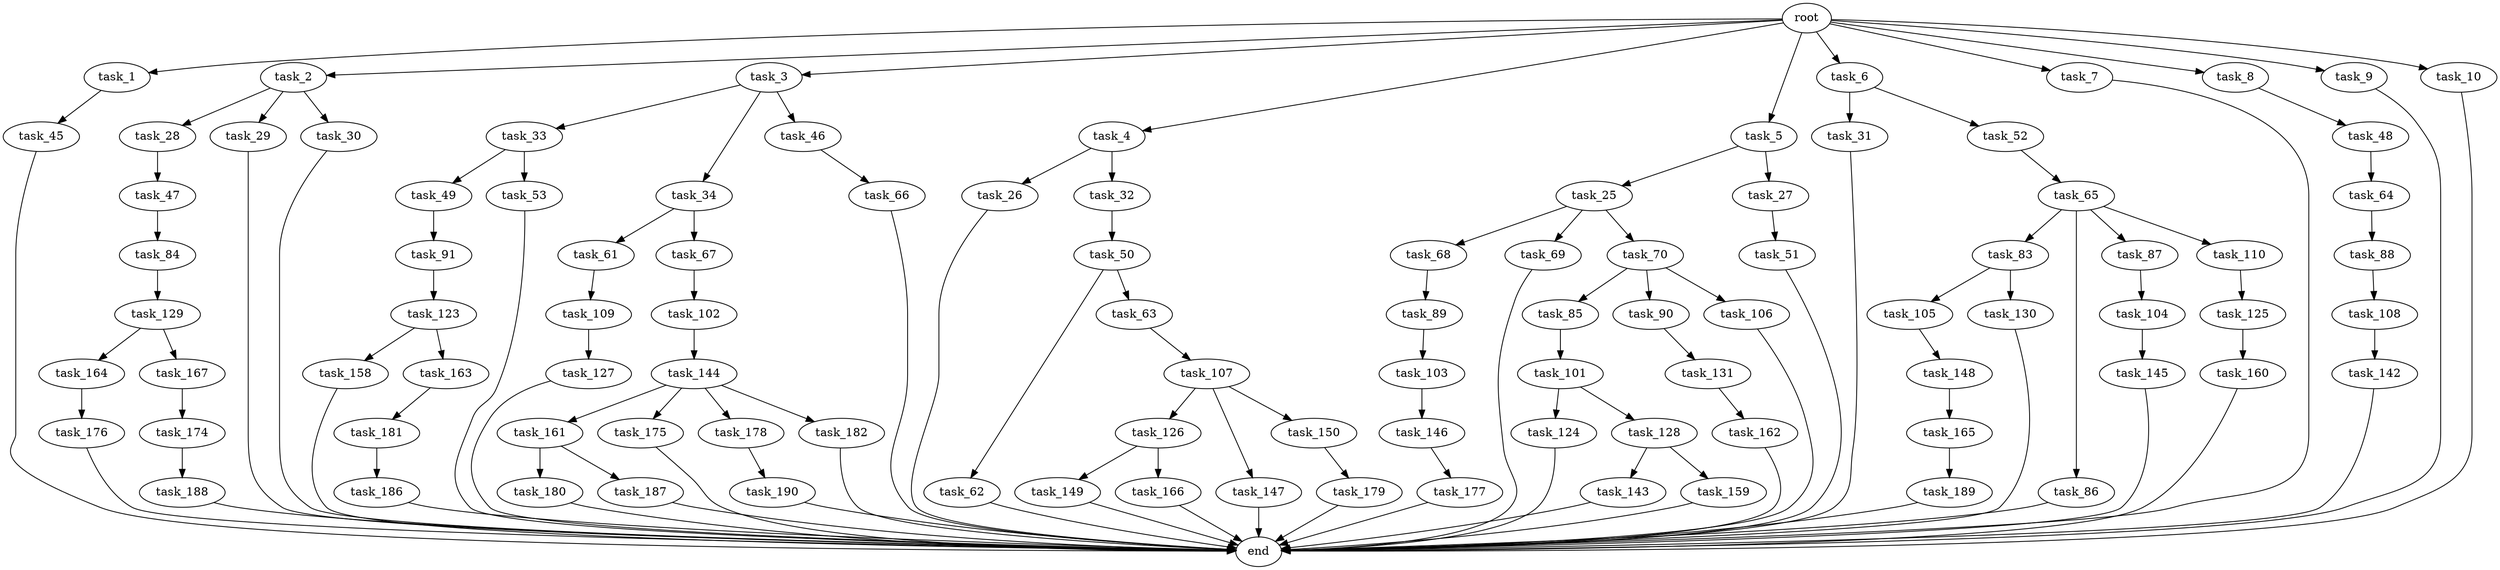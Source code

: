 digraph G {
  root [size="0.000000"];
  task_1 [size="1024.000000"];
  task_2 [size="1024.000000"];
  task_3 [size="1024.000000"];
  task_4 [size="1024.000000"];
  task_5 [size="1024.000000"];
  task_6 [size="1024.000000"];
  task_7 [size="1024.000000"];
  task_8 [size="1024.000000"];
  task_9 [size="1024.000000"];
  task_10 [size="1024.000000"];
  task_25 [size="858993459200.000000"];
  task_26 [size="137438953472.000000"];
  task_27 [size="858993459200.000000"];
  task_28 [size="858993459200.000000"];
  task_29 [size="858993459200.000000"];
  task_30 [size="858993459200.000000"];
  task_31 [size="309237645312.000000"];
  task_32 [size="137438953472.000000"];
  task_33 [size="214748364800.000000"];
  task_34 [size="214748364800.000000"];
  task_45 [size="34359738368.000000"];
  task_46 [size="214748364800.000000"];
  task_47 [size="77309411328.000000"];
  task_48 [size="214748364800.000000"];
  task_49 [size="858993459200.000000"];
  task_50 [size="549755813888.000000"];
  task_51 [size="77309411328.000000"];
  task_52 [size="309237645312.000000"];
  task_53 [size="858993459200.000000"];
  task_61 [size="214748364800.000000"];
  task_62 [size="420906795008.000000"];
  task_63 [size="420906795008.000000"];
  task_64 [size="549755813888.000000"];
  task_65 [size="77309411328.000000"];
  task_66 [size="420906795008.000000"];
  task_67 [size="214748364800.000000"];
  task_68 [size="214748364800.000000"];
  task_69 [size="214748364800.000000"];
  task_70 [size="214748364800.000000"];
  task_83 [size="858993459200.000000"];
  task_84 [size="77309411328.000000"];
  task_85 [size="34359738368.000000"];
  task_86 [size="858993459200.000000"];
  task_87 [size="858993459200.000000"];
  task_88 [size="858993459200.000000"];
  task_89 [size="309237645312.000000"];
  task_90 [size="34359738368.000000"];
  task_91 [size="420906795008.000000"];
  task_101 [size="858993459200.000000"];
  task_102 [size="309237645312.000000"];
  task_103 [size="137438953472.000000"];
  task_104 [size="549755813888.000000"];
  task_105 [size="420906795008.000000"];
  task_106 [size="34359738368.000000"];
  task_107 [size="549755813888.000000"];
  task_108 [size="214748364800.000000"];
  task_109 [size="137438953472.000000"];
  task_110 [size="858993459200.000000"];
  task_123 [size="420906795008.000000"];
  task_124 [size="77309411328.000000"];
  task_125 [size="34359738368.000000"];
  task_126 [size="420906795008.000000"];
  task_127 [size="420906795008.000000"];
  task_128 [size="77309411328.000000"];
  task_129 [size="309237645312.000000"];
  task_130 [size="420906795008.000000"];
  task_131 [size="420906795008.000000"];
  task_142 [size="77309411328.000000"];
  task_143 [size="34359738368.000000"];
  task_144 [size="549755813888.000000"];
  task_145 [size="137438953472.000000"];
  task_146 [size="77309411328.000000"];
  task_147 [size="420906795008.000000"];
  task_148 [size="695784701952.000000"];
  task_149 [size="858993459200.000000"];
  task_150 [size="420906795008.000000"];
  task_158 [size="420906795008.000000"];
  task_159 [size="34359738368.000000"];
  task_160 [size="309237645312.000000"];
  task_161 [size="34359738368.000000"];
  task_162 [size="549755813888.000000"];
  task_163 [size="420906795008.000000"];
  task_164 [size="858993459200.000000"];
  task_165 [size="137438953472.000000"];
  task_166 [size="858993459200.000000"];
  task_167 [size="858993459200.000000"];
  task_174 [size="858993459200.000000"];
  task_175 [size="34359738368.000000"];
  task_176 [size="137438953472.000000"];
  task_177 [size="309237645312.000000"];
  task_178 [size="34359738368.000000"];
  task_179 [size="214748364800.000000"];
  task_180 [size="214748364800.000000"];
  task_181 [size="77309411328.000000"];
  task_182 [size="34359738368.000000"];
  task_186 [size="420906795008.000000"];
  task_187 [size="214748364800.000000"];
  task_188 [size="420906795008.000000"];
  task_189 [size="695784701952.000000"];
  task_190 [size="309237645312.000000"];
  end [size="0.000000"];

  root -> task_1 [size="1.000000"];
  root -> task_2 [size="1.000000"];
  root -> task_3 [size="1.000000"];
  root -> task_4 [size="1.000000"];
  root -> task_5 [size="1.000000"];
  root -> task_6 [size="1.000000"];
  root -> task_7 [size="1.000000"];
  root -> task_8 [size="1.000000"];
  root -> task_9 [size="1.000000"];
  root -> task_10 [size="1.000000"];
  task_1 -> task_45 [size="33554432.000000"];
  task_2 -> task_28 [size="838860800.000000"];
  task_2 -> task_29 [size="838860800.000000"];
  task_2 -> task_30 [size="838860800.000000"];
  task_3 -> task_33 [size="209715200.000000"];
  task_3 -> task_34 [size="209715200.000000"];
  task_3 -> task_46 [size="209715200.000000"];
  task_4 -> task_26 [size="134217728.000000"];
  task_4 -> task_32 [size="134217728.000000"];
  task_5 -> task_25 [size="838860800.000000"];
  task_5 -> task_27 [size="838860800.000000"];
  task_6 -> task_31 [size="301989888.000000"];
  task_6 -> task_52 [size="301989888.000000"];
  task_7 -> end [size="1.000000"];
  task_8 -> task_48 [size="209715200.000000"];
  task_9 -> end [size="1.000000"];
  task_10 -> end [size="1.000000"];
  task_25 -> task_68 [size="209715200.000000"];
  task_25 -> task_69 [size="209715200.000000"];
  task_25 -> task_70 [size="209715200.000000"];
  task_26 -> end [size="1.000000"];
  task_27 -> task_51 [size="75497472.000000"];
  task_28 -> task_47 [size="75497472.000000"];
  task_29 -> end [size="1.000000"];
  task_30 -> end [size="1.000000"];
  task_31 -> end [size="1.000000"];
  task_32 -> task_50 [size="536870912.000000"];
  task_33 -> task_49 [size="838860800.000000"];
  task_33 -> task_53 [size="838860800.000000"];
  task_34 -> task_61 [size="209715200.000000"];
  task_34 -> task_67 [size="209715200.000000"];
  task_45 -> end [size="1.000000"];
  task_46 -> task_66 [size="411041792.000000"];
  task_47 -> task_84 [size="75497472.000000"];
  task_48 -> task_64 [size="536870912.000000"];
  task_49 -> task_91 [size="411041792.000000"];
  task_50 -> task_62 [size="411041792.000000"];
  task_50 -> task_63 [size="411041792.000000"];
  task_51 -> end [size="1.000000"];
  task_52 -> task_65 [size="75497472.000000"];
  task_53 -> end [size="1.000000"];
  task_61 -> task_109 [size="134217728.000000"];
  task_62 -> end [size="1.000000"];
  task_63 -> task_107 [size="536870912.000000"];
  task_64 -> task_88 [size="838860800.000000"];
  task_65 -> task_83 [size="838860800.000000"];
  task_65 -> task_86 [size="838860800.000000"];
  task_65 -> task_87 [size="838860800.000000"];
  task_65 -> task_110 [size="838860800.000000"];
  task_66 -> end [size="1.000000"];
  task_67 -> task_102 [size="301989888.000000"];
  task_68 -> task_89 [size="301989888.000000"];
  task_69 -> end [size="1.000000"];
  task_70 -> task_85 [size="33554432.000000"];
  task_70 -> task_90 [size="33554432.000000"];
  task_70 -> task_106 [size="33554432.000000"];
  task_83 -> task_105 [size="411041792.000000"];
  task_83 -> task_130 [size="411041792.000000"];
  task_84 -> task_129 [size="301989888.000000"];
  task_85 -> task_101 [size="838860800.000000"];
  task_86 -> end [size="1.000000"];
  task_87 -> task_104 [size="536870912.000000"];
  task_88 -> task_108 [size="209715200.000000"];
  task_89 -> task_103 [size="134217728.000000"];
  task_90 -> task_131 [size="411041792.000000"];
  task_91 -> task_123 [size="411041792.000000"];
  task_101 -> task_124 [size="75497472.000000"];
  task_101 -> task_128 [size="75497472.000000"];
  task_102 -> task_144 [size="536870912.000000"];
  task_103 -> task_146 [size="75497472.000000"];
  task_104 -> task_145 [size="134217728.000000"];
  task_105 -> task_148 [size="679477248.000000"];
  task_106 -> end [size="1.000000"];
  task_107 -> task_126 [size="411041792.000000"];
  task_107 -> task_147 [size="411041792.000000"];
  task_107 -> task_150 [size="411041792.000000"];
  task_108 -> task_142 [size="75497472.000000"];
  task_109 -> task_127 [size="411041792.000000"];
  task_110 -> task_125 [size="33554432.000000"];
  task_123 -> task_158 [size="411041792.000000"];
  task_123 -> task_163 [size="411041792.000000"];
  task_124 -> end [size="1.000000"];
  task_125 -> task_160 [size="301989888.000000"];
  task_126 -> task_149 [size="838860800.000000"];
  task_126 -> task_166 [size="838860800.000000"];
  task_127 -> end [size="1.000000"];
  task_128 -> task_143 [size="33554432.000000"];
  task_128 -> task_159 [size="33554432.000000"];
  task_129 -> task_164 [size="838860800.000000"];
  task_129 -> task_167 [size="838860800.000000"];
  task_130 -> end [size="1.000000"];
  task_131 -> task_162 [size="536870912.000000"];
  task_142 -> end [size="1.000000"];
  task_143 -> end [size="1.000000"];
  task_144 -> task_161 [size="33554432.000000"];
  task_144 -> task_175 [size="33554432.000000"];
  task_144 -> task_178 [size="33554432.000000"];
  task_144 -> task_182 [size="33554432.000000"];
  task_145 -> end [size="1.000000"];
  task_146 -> task_177 [size="301989888.000000"];
  task_147 -> end [size="1.000000"];
  task_148 -> task_165 [size="134217728.000000"];
  task_149 -> end [size="1.000000"];
  task_150 -> task_179 [size="209715200.000000"];
  task_158 -> end [size="1.000000"];
  task_159 -> end [size="1.000000"];
  task_160 -> end [size="1.000000"];
  task_161 -> task_180 [size="209715200.000000"];
  task_161 -> task_187 [size="209715200.000000"];
  task_162 -> end [size="1.000000"];
  task_163 -> task_181 [size="75497472.000000"];
  task_164 -> task_176 [size="134217728.000000"];
  task_165 -> task_189 [size="679477248.000000"];
  task_166 -> end [size="1.000000"];
  task_167 -> task_174 [size="838860800.000000"];
  task_174 -> task_188 [size="411041792.000000"];
  task_175 -> end [size="1.000000"];
  task_176 -> end [size="1.000000"];
  task_177 -> end [size="1.000000"];
  task_178 -> task_190 [size="301989888.000000"];
  task_179 -> end [size="1.000000"];
  task_180 -> end [size="1.000000"];
  task_181 -> task_186 [size="411041792.000000"];
  task_182 -> end [size="1.000000"];
  task_186 -> end [size="1.000000"];
  task_187 -> end [size="1.000000"];
  task_188 -> end [size="1.000000"];
  task_189 -> end [size="1.000000"];
  task_190 -> end [size="1.000000"];
}
